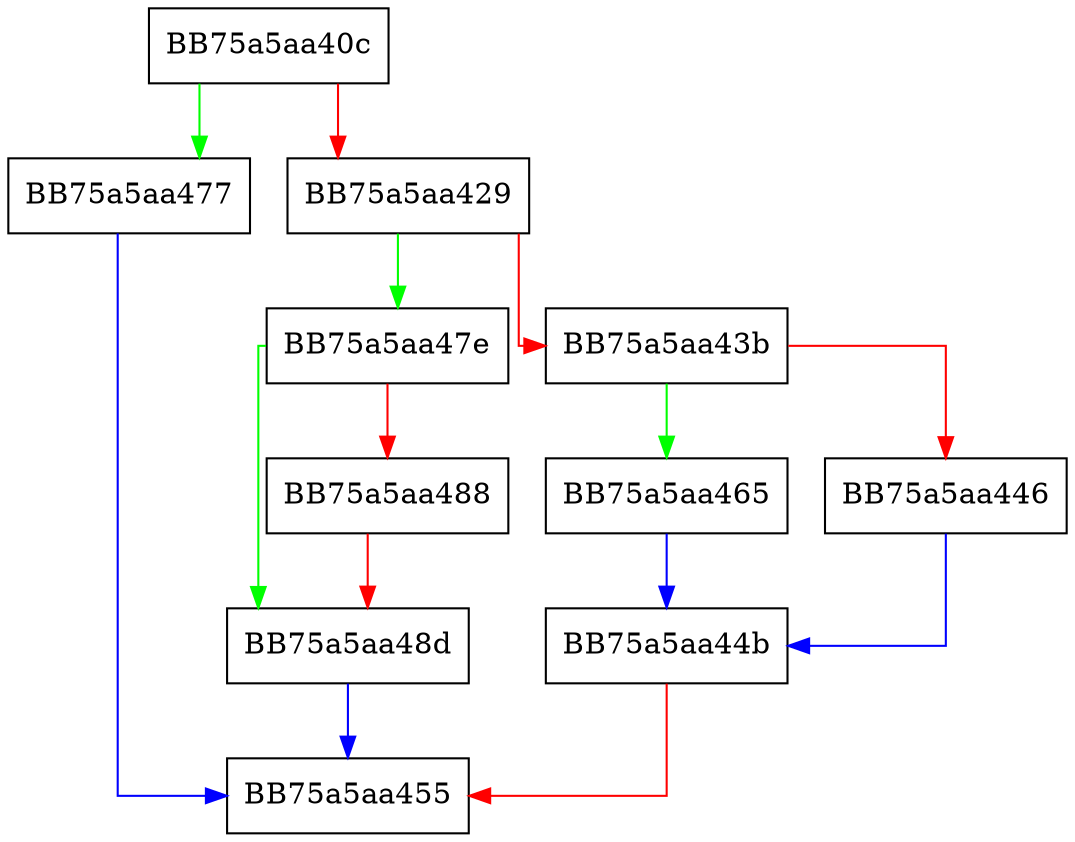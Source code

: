 digraph AddToCache {
  node [shape="box"];
  graph [splines=ortho];
  BB75a5aa40c -> BB75a5aa477 [color="green"];
  BB75a5aa40c -> BB75a5aa429 [color="red"];
  BB75a5aa429 -> BB75a5aa47e [color="green"];
  BB75a5aa429 -> BB75a5aa43b [color="red"];
  BB75a5aa43b -> BB75a5aa465 [color="green"];
  BB75a5aa43b -> BB75a5aa446 [color="red"];
  BB75a5aa446 -> BB75a5aa44b [color="blue"];
  BB75a5aa44b -> BB75a5aa455 [color="red"];
  BB75a5aa465 -> BB75a5aa44b [color="blue"];
  BB75a5aa477 -> BB75a5aa455 [color="blue"];
  BB75a5aa47e -> BB75a5aa48d [color="green"];
  BB75a5aa47e -> BB75a5aa488 [color="red"];
  BB75a5aa488 -> BB75a5aa48d [color="red"];
  BB75a5aa48d -> BB75a5aa455 [color="blue"];
}